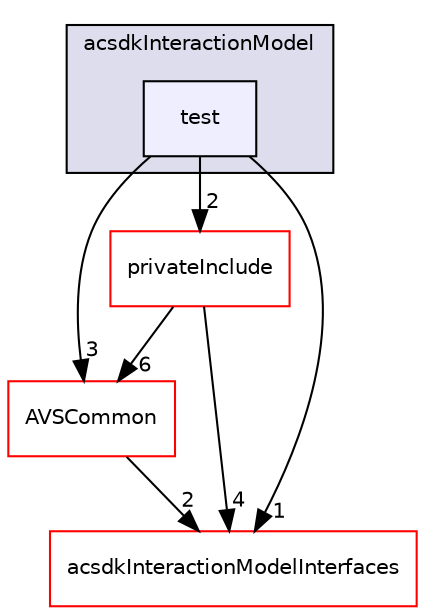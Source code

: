 digraph "/workplace/avs-device-sdk/CapabilityAgents/InteractionModel/acsdkInteractionModel/test" {
  compound=true
  node [ fontsize="10", fontname="Helvetica"];
  edge [ labelfontsize="10", labelfontname="Helvetica"];
  subgraph clusterdir_ca435cf5d0d4245f97d7668f020b8422 {
    graph [ bgcolor="#ddddee", pencolor="black", label="acsdkInteractionModel" fontname="Helvetica", fontsize="10", URL="dir_ca435cf5d0d4245f97d7668f020b8422.html"]
  dir_3f08d67afa2f07d4a9f62a9a27f7ec6b [shape=box, label="test", style="filled", fillcolor="#eeeeff", pencolor="black", URL="dir_3f08d67afa2f07d4a9f62a9a27f7ec6b.html"];
  }
  dir_a124f98caf56149f6b3fd5de70f1c771 [shape=box label="privateInclude" fillcolor="white" style="filled" color="red" URL="dir_a124f98caf56149f6b3fd5de70f1c771.html"];
  dir_13e65effb2bde530b17b3d5eefcd0266 [shape=box label="AVSCommon" fillcolor="white" style="filled" color="red" URL="dir_13e65effb2bde530b17b3d5eefcd0266.html"];
  dir_606f5bc388adb63390ab52c048425fb9 [shape=box label="acsdkInteractionModelInterfaces" fillcolor="white" style="filled" color="red" URL="dir_606f5bc388adb63390ab52c048425fb9.html"];
  dir_3f08d67afa2f07d4a9f62a9a27f7ec6b->dir_a124f98caf56149f6b3fd5de70f1c771 [headlabel="2", labeldistance=1.5 headhref="dir_000380_000377.html"];
  dir_3f08d67afa2f07d4a9f62a9a27f7ec6b->dir_13e65effb2bde530b17b3d5eefcd0266 [headlabel="3", labeldistance=1.5 headhref="dir_000380_000017.html"];
  dir_3f08d67afa2f07d4a9f62a9a27f7ec6b->dir_606f5bc388adb63390ab52c048425fb9 [headlabel="1", labeldistance=1.5 headhref="dir_000380_000381.html"];
  dir_a124f98caf56149f6b3fd5de70f1c771->dir_13e65effb2bde530b17b3d5eefcd0266 [headlabel="6", labeldistance=1.5 headhref="dir_000377_000017.html"];
  dir_a124f98caf56149f6b3fd5de70f1c771->dir_606f5bc388adb63390ab52c048425fb9 [headlabel="4", labeldistance=1.5 headhref="dir_000377_000381.html"];
  dir_13e65effb2bde530b17b3d5eefcd0266->dir_606f5bc388adb63390ab52c048425fb9 [headlabel="2", labeldistance=1.5 headhref="dir_000017_000381.html"];
}
